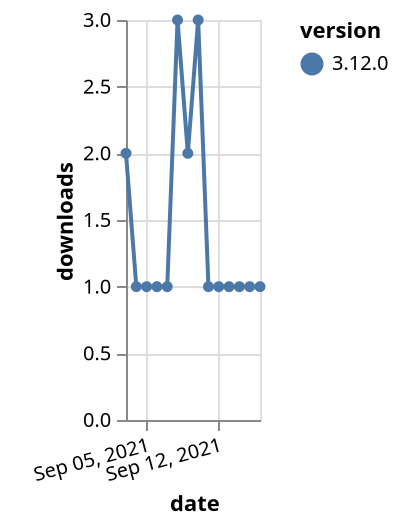 {"$schema": "https://vega.github.io/schema/vega-lite/v5.json", "description": "A simple bar chart with embedded data.", "data": {"values": [{"date": "2021-09-03", "total": 510, "delta": 2, "version": "3.12.0"}, {"date": "2021-09-04", "total": 511, "delta": 1, "version": "3.12.0"}, {"date": "2021-09-05", "total": 512, "delta": 1, "version": "3.12.0"}, {"date": "2021-09-06", "total": 513, "delta": 1, "version": "3.12.0"}, {"date": "2021-09-07", "total": 514, "delta": 1, "version": "3.12.0"}, {"date": "2021-09-08", "total": 517, "delta": 3, "version": "3.12.0"}, {"date": "2021-09-09", "total": 519, "delta": 2, "version": "3.12.0"}, {"date": "2021-09-10", "total": 522, "delta": 3, "version": "3.12.0"}, {"date": "2021-09-11", "total": 523, "delta": 1, "version": "3.12.0"}, {"date": "2021-09-12", "total": 524, "delta": 1, "version": "3.12.0"}, {"date": "2021-09-13", "total": 525, "delta": 1, "version": "3.12.0"}, {"date": "2021-09-14", "total": 526, "delta": 1, "version": "3.12.0"}, {"date": "2021-09-15", "total": 527, "delta": 1, "version": "3.12.0"}, {"date": "2021-09-16", "total": 528, "delta": 1, "version": "3.12.0"}]}, "width": "container", "mark": {"type": "line", "point": {"filled": true}}, "encoding": {"x": {"field": "date", "type": "temporal", "timeUnit": "yearmonthdate", "title": "date", "axis": {"labelAngle": -15}}, "y": {"field": "delta", "type": "quantitative", "title": "downloads"}, "color": {"field": "version", "type": "nominal"}, "tooltip": {"field": "delta"}}}